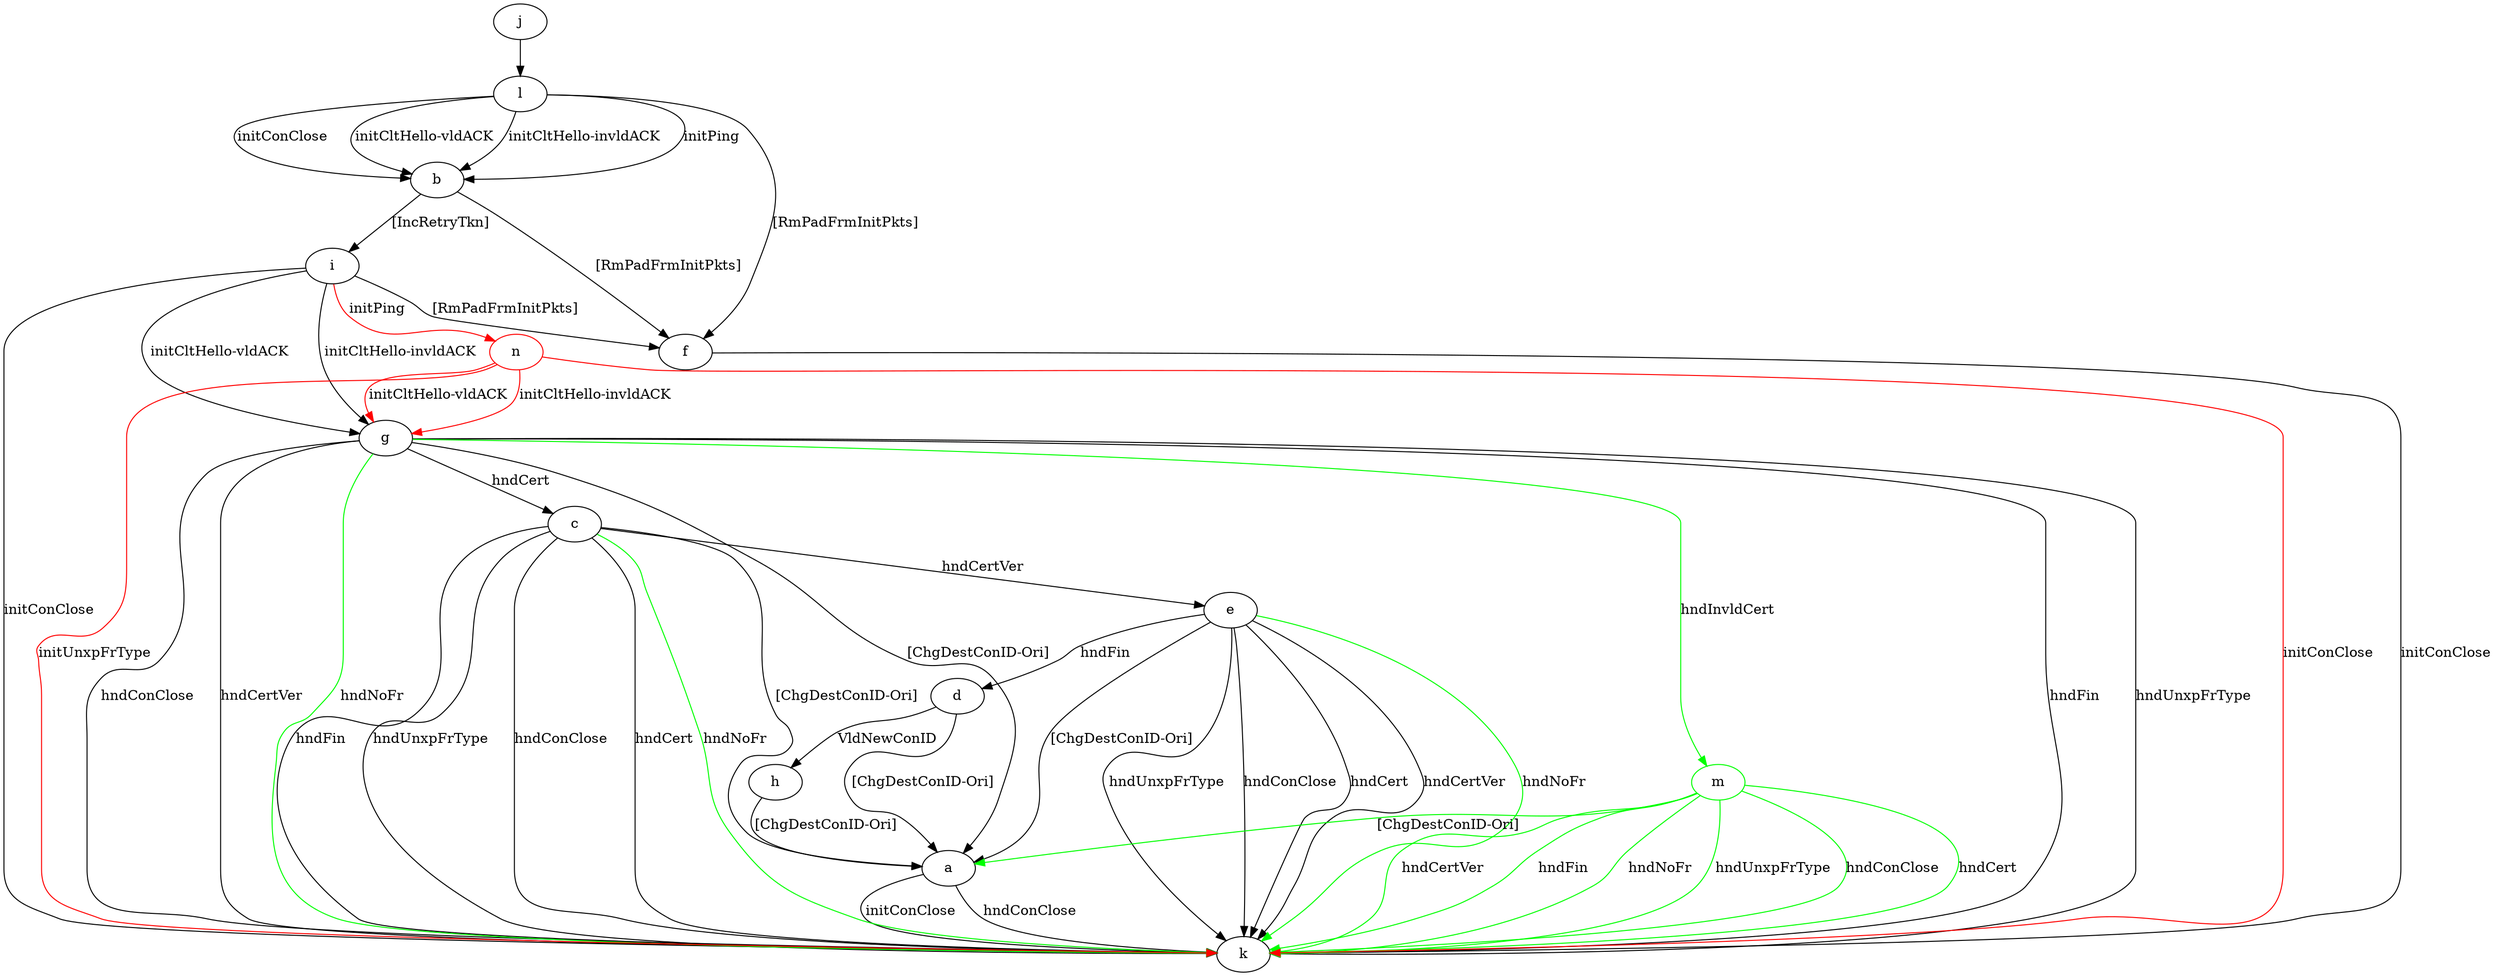 digraph "" {
	a -> k	[key=0,
		label="initConClose "];
	a -> k	[key=1,
		label="hndConClose "];
	b -> f	[key=0,
		label="[RmPadFrmInitPkts] "];
	b -> i	[key=0,
		label="[IncRetryTkn] "];
	c -> a	[key=0,
		label="[ChgDestConID-Ori] "];
	c -> e	[key=0,
		label="hndCertVer "];
	c -> k	[key=0,
		label="hndFin "];
	c -> k	[key=1,
		label="hndUnxpFrType "];
	c -> k	[key=2,
		label="hndConClose "];
	c -> k	[key=3,
		label="hndCert "];
	c -> k	[key=4,
		color=green,
		label="hndNoFr "];
	d -> a	[key=0,
		label="[ChgDestConID-Ori] "];
	d -> h	[key=0,
		label="VldNewConID "];
	e -> a	[key=0,
		label="[ChgDestConID-Ori] "];
	e -> d	[key=0,
		label="hndFin "];
	e -> k	[key=0,
		label="hndUnxpFrType "];
	e -> k	[key=1,
		label="hndConClose "];
	e -> k	[key=2,
		label="hndCert "];
	e -> k	[key=3,
		label="hndCertVer "];
	e -> k	[key=4,
		color=green,
		label="hndNoFr "];
	f -> k	[key=0,
		label="initConClose "];
	g -> a	[key=0,
		label="[ChgDestConID-Ori] "];
	g -> c	[key=0,
		label="hndCert "];
	g -> k	[key=0,
		label="hndFin "];
	g -> k	[key=1,
		label="hndUnxpFrType "];
	g -> k	[key=2,
		label="hndConClose "];
	g -> k	[key=3,
		label="hndCertVer "];
	g -> k	[key=4,
		color=green,
		label="hndNoFr "];
	m	[color=green];
	g -> m	[key=0,
		color=green,
		label="hndInvldCert "];
	h -> a	[key=0,
		label="[ChgDestConID-Ori] "];
	i -> f	[key=0,
		label="[RmPadFrmInitPkts] "];
	i -> g	[key=0,
		label="initCltHello-vldACK "];
	i -> g	[key=1,
		label="initCltHello-invldACK "];
	i -> k	[key=0,
		label="initConClose "];
	n	[color=red];
	i -> n	[key=0,
		color=red,
		label="initPing "];
	j -> l	[key=0];
	l -> b	[key=0,
		label="initPing "];
	l -> b	[key=1,
		label="initConClose "];
	l -> b	[key=2,
		label="initCltHello-vldACK "];
	l -> b	[key=3,
		label="initCltHello-invldACK "];
	l -> f	[key=0,
		label="[RmPadFrmInitPkts] "];
	m -> a	[key=0,
		color=green,
		label="[ChgDestConID-Ori] "];
	m -> k	[key=0,
		color=green,
		label="hndFin "];
	m -> k	[key=1,
		color=green,
		label="hndNoFr "];
	m -> k	[key=2,
		color=green,
		label="hndUnxpFrType "];
	m -> k	[key=3,
		color=green,
		label="hndConClose "];
	m -> k	[key=4,
		color=green,
		label="hndCert "];
	m -> k	[key=5,
		color=green,
		label="hndCertVer "];
	n -> g	[key=0,
		color=red,
		label="initCltHello-vldACK "];
	n -> g	[key=1,
		color=red,
		label="initCltHello-invldACK "];
	n -> k	[key=0,
		color=red,
		label="initConClose "];
	n -> k	[key=1,
		color=red,
		label="initUnxpFrType "];
}
